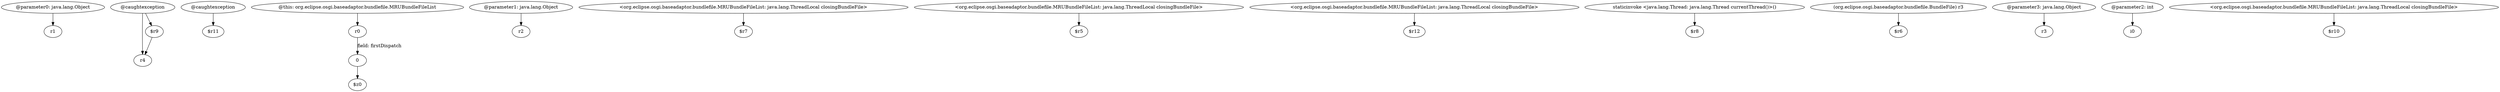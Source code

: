 digraph g {
0[label="@parameter0: java.lang.Object"]
1[label="r1"]
0->1[label=""]
2[label="@caughtexception"]
3[label="r4"]
2->3[label=""]
4[label="@caughtexception"]
5[label="$r11"]
4->5[label=""]
6[label="@this: org.eclipse.osgi.baseadaptor.bundlefile.MRUBundleFileList"]
7[label="r0"]
6->7[label=""]
8[label="$r9"]
2->8[label=""]
9[label="0"]
10[label="$z0"]
9->10[label=""]
11[label="@parameter1: java.lang.Object"]
12[label="r2"]
11->12[label=""]
13[label="<org.eclipse.osgi.baseadaptor.bundlefile.MRUBundleFileList: java.lang.ThreadLocal closingBundleFile>"]
14[label="$r7"]
13->14[label=""]
15[label="<org.eclipse.osgi.baseadaptor.bundlefile.MRUBundleFileList: java.lang.ThreadLocal closingBundleFile>"]
16[label="$r5"]
15->16[label=""]
17[label="<org.eclipse.osgi.baseadaptor.bundlefile.MRUBundleFileList: java.lang.ThreadLocal closingBundleFile>"]
18[label="$r12"]
17->18[label=""]
19[label="staticinvoke <java.lang.Thread: java.lang.Thread currentThread()>()"]
20[label="$r8"]
19->20[label=""]
21[label="(org.eclipse.osgi.baseadaptor.bundlefile.BundleFile) r3"]
22[label="$r6"]
21->22[label=""]
23[label="@parameter3: java.lang.Object"]
24[label="r3"]
23->24[label=""]
8->3[label=""]
7->9[label="field: firstDispatch"]
25[label="@parameter2: int"]
26[label="i0"]
25->26[label=""]
27[label="<org.eclipse.osgi.baseadaptor.bundlefile.MRUBundleFileList: java.lang.ThreadLocal closingBundleFile>"]
28[label="$r10"]
27->28[label=""]
}